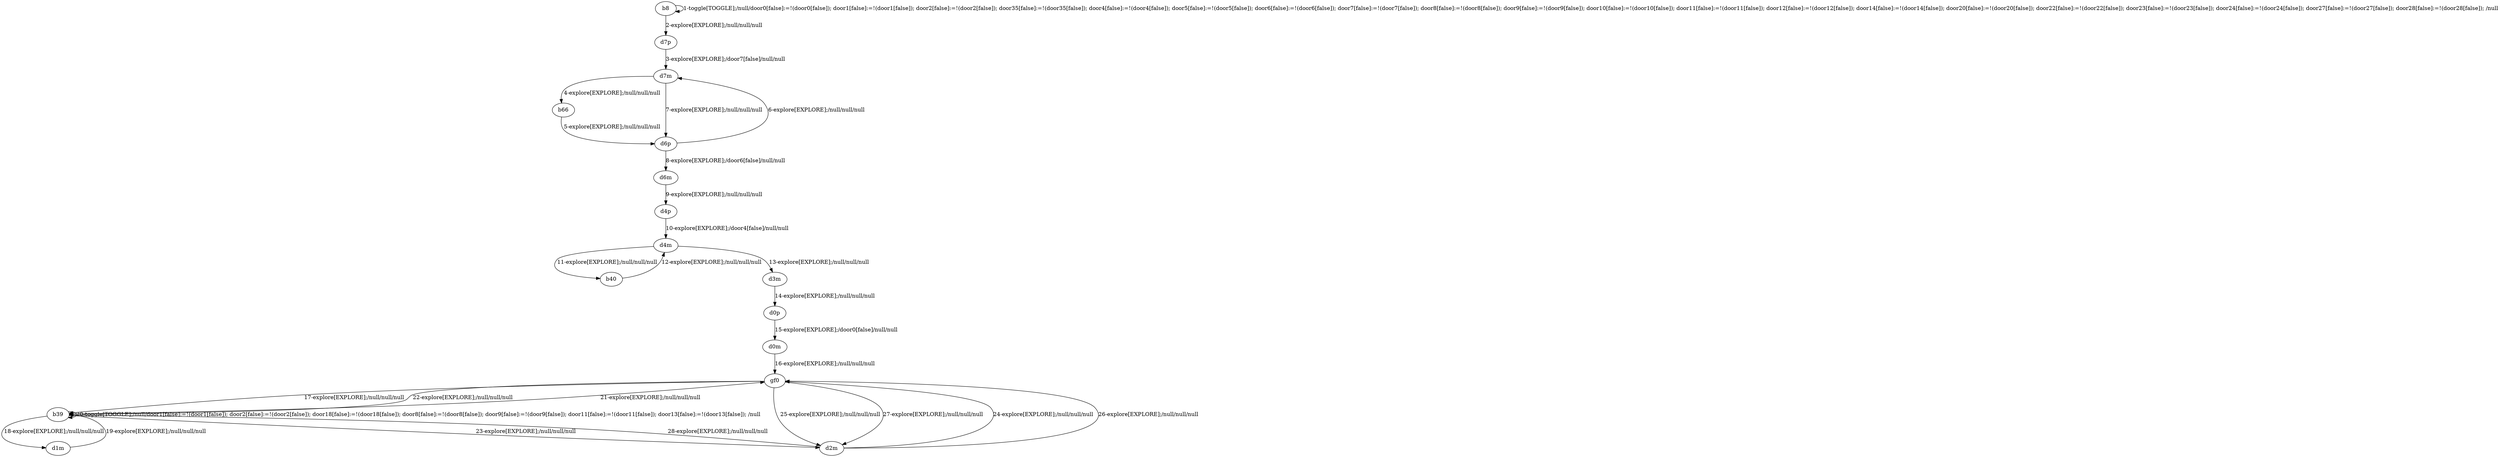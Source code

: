 # Total number of goals covered by this test: 1
# d2m --> b39

digraph g {
"b8" -> "b8" [label = "1-toggle[TOGGLE];/null/door0[false]:=!(door0[false]); door1[false]:=!(door1[false]); door2[false]:=!(door2[false]); door35[false]:=!(door35[false]); door4[false]:=!(door4[false]); door5[false]:=!(door5[false]); door6[false]:=!(door6[false]); door7[false]:=!(door7[false]); door8[false]:=!(door8[false]); door9[false]:=!(door9[false]); door10[false]:=!(door10[false]); door11[false]:=!(door11[false]); door12[false]:=!(door12[false]); door14[false]:=!(door14[false]); door20[false]:=!(door20[false]); door22[false]:=!(door22[false]); door23[false]:=!(door23[false]); door24[false]:=!(door24[false]); door27[false]:=!(door27[false]); door28[false]:=!(door28[false]); /null"];
"b8" -> "d7p" [label = "2-explore[EXPLORE];/null/null/null"];
"d7p" -> "d7m" [label = "3-explore[EXPLORE];/door7[false]/null/null"];
"d7m" -> "b66" [label = "4-explore[EXPLORE];/null/null/null"];
"b66" -> "d6p" [label = "5-explore[EXPLORE];/null/null/null"];
"d6p" -> "d7m" [label = "6-explore[EXPLORE];/null/null/null"];
"d7m" -> "d6p" [label = "7-explore[EXPLORE];/null/null/null"];
"d6p" -> "d6m" [label = "8-explore[EXPLORE];/door6[false]/null/null"];
"d6m" -> "d4p" [label = "9-explore[EXPLORE];/null/null/null"];
"d4p" -> "d4m" [label = "10-explore[EXPLORE];/door4[false]/null/null"];
"d4m" -> "b40" [label = "11-explore[EXPLORE];/null/null/null"];
"b40" -> "d4m" [label = "12-explore[EXPLORE];/null/null/null"];
"d4m" -> "d3m" [label = "13-explore[EXPLORE];/null/null/null"];
"d3m" -> "d0p" [label = "14-explore[EXPLORE];/null/null/null"];
"d0p" -> "d0m" [label = "15-explore[EXPLORE];/door0[false]/null/null"];
"d0m" -> "gf0" [label = "16-explore[EXPLORE];/null/null/null"];
"gf0" -> "b39" [label = "17-explore[EXPLORE];/null/null/null"];
"b39" -> "d1m" [label = "18-explore[EXPLORE];/null/null/null"];
"d1m" -> "b39" [label = "19-explore[EXPLORE];/null/null/null"];
"b39" -> "b39" [label = "20-toggle[TOGGLE];/null/door1[false]:=!(door1[false]); door2[false]:=!(door2[false]); door18[false]:=!(door18[false]); door8[false]:=!(door8[false]); door9[false]:=!(door9[false]); door11[false]:=!(door11[false]); door13[false]:=!(door13[false]); /null"];
"b39" -> "gf0" [label = "21-explore[EXPLORE];/null/null/null"];
"gf0" -> "b39" [label = "22-explore[EXPLORE];/null/null/null"];
"b39" -> "d2m" [label = "23-explore[EXPLORE];/null/null/null"];
"d2m" -> "gf0" [label = "24-explore[EXPLORE];/null/null/null"];
"gf0" -> "d2m" [label = "25-explore[EXPLORE];/null/null/null"];
"d2m" -> "gf0" [label = "26-explore[EXPLORE];/null/null/null"];
"gf0" -> "d2m" [label = "27-explore[EXPLORE];/null/null/null"];
"d2m" -> "b39" [label = "28-explore[EXPLORE];/null/null/null"];
}